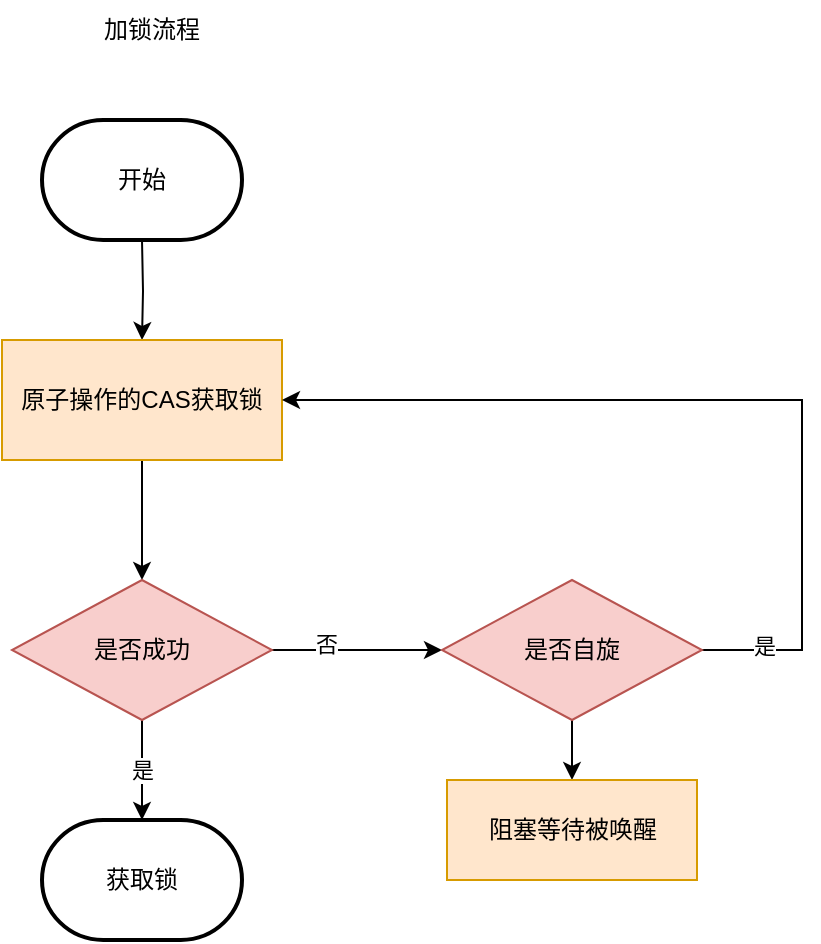 <mxfile version="17.2.1" type="device"><diagram id="VWLBAwKG16n9PcMwiPXL" name="第 1 页"><mxGraphModel dx="1106" dy="2021" grid="1" gridSize="10" guides="1" tooltips="1" connect="1" arrows="1" fold="1" page="1" pageScale="1" pageWidth="827" pageHeight="1169" math="0" shadow="0"><root><mxCell id="0"/><mxCell id="1" parent="0"/><mxCell id="NecsAqnRQ0avDucdS0bz-1" value="" style="edgeStyle=orthogonalEdgeStyle;rounded=0;orthogonalLoop=1;jettySize=auto;html=1;" parent="1" target="NecsAqnRQ0avDucdS0bz-3" edge="1"><mxGeometry relative="1" as="geometry"><mxPoint x="110" y="-90" as="sourcePoint"/></mxGeometry></mxCell><mxCell id="NecsAqnRQ0avDucdS0bz-2" value="" style="edgeStyle=orthogonalEdgeStyle;rounded=0;orthogonalLoop=1;jettySize=auto;html=1;" parent="1" source="NecsAqnRQ0avDucdS0bz-3" target="NecsAqnRQ0avDucdS0bz-7" edge="1"><mxGeometry relative="1" as="geometry"/></mxCell><mxCell id="NecsAqnRQ0avDucdS0bz-3" value="原子操作的CAS获取锁" style="whiteSpace=wrap;html=1;fillColor=#ffe6cc;strokeColor=#d79b00;rounded=0;" parent="1" vertex="1"><mxGeometry x="40" y="-40" width="140" height="60" as="geometry"/></mxCell><mxCell id="NecsAqnRQ0avDucdS0bz-4" value="是" style="edgeStyle=orthogonalEdgeStyle;rounded=0;orthogonalLoop=1;jettySize=auto;html=1;" parent="1" source="NecsAqnRQ0avDucdS0bz-7" target="NecsAqnRQ0avDucdS0bz-8" edge="1"><mxGeometry relative="1" as="geometry"/></mxCell><mxCell id="NecsAqnRQ0avDucdS0bz-5" value="" style="edgeStyle=orthogonalEdgeStyle;rounded=0;orthogonalLoop=1;jettySize=auto;html=1;" parent="1" source="NecsAqnRQ0avDucdS0bz-7" edge="1"><mxGeometry relative="1" as="geometry"><mxPoint x="260" y="115" as="targetPoint"/></mxGeometry></mxCell><mxCell id="NecsAqnRQ0avDucdS0bz-6" value="否" style="edgeLabel;html=1;align=center;verticalAlign=middle;resizable=0;points=[];" parent="NecsAqnRQ0avDucdS0bz-5" vertex="1" connectable="0"><mxGeometry x="-0.365" y="3" relative="1" as="geometry"><mxPoint as="offset"/></mxGeometry></mxCell><mxCell id="NecsAqnRQ0avDucdS0bz-7" value="是否成功" style="rhombus;whiteSpace=wrap;html=1;fillColor=#f8cecc;strokeColor=#b85450;rounded=0;" parent="1" vertex="1"><mxGeometry x="45" y="80" width="130" height="70" as="geometry"/></mxCell><mxCell id="NecsAqnRQ0avDucdS0bz-8" value="获取锁" style="strokeWidth=2;html=1;shape=mxgraph.flowchart.terminator;whiteSpace=wrap;" parent="1" vertex="1"><mxGeometry x="60" y="200" width="100" height="60" as="geometry"/></mxCell><mxCell id="NecsAqnRQ0avDucdS0bz-9" style="edgeStyle=orthogonalEdgeStyle;rounded=0;orthogonalLoop=1;jettySize=auto;html=1;entryX=1;entryY=0.5;entryDx=0;entryDy=0;" parent="1" source="NecsAqnRQ0avDucdS0bz-12" target="NecsAqnRQ0avDucdS0bz-3" edge="1"><mxGeometry relative="1" as="geometry"><Array as="points"><mxPoint x="440" y="115"/><mxPoint x="440" y="-10"/></Array></mxGeometry></mxCell><mxCell id="NecsAqnRQ0avDucdS0bz-10" value="是" style="edgeLabel;html=1;align=center;verticalAlign=middle;resizable=0;points=[];" parent="NecsAqnRQ0avDucdS0bz-9" vertex="1" connectable="0"><mxGeometry x="-0.859" y="2" relative="1" as="geometry"><mxPoint as="offset"/></mxGeometry></mxCell><mxCell id="NecsAqnRQ0avDucdS0bz-11" value="" style="edgeStyle=orthogonalEdgeStyle;rounded=0;orthogonalLoop=1;jettySize=auto;html=1;" parent="1" source="NecsAqnRQ0avDucdS0bz-12" target="NecsAqnRQ0avDucdS0bz-13" edge="1"><mxGeometry relative="1" as="geometry"/></mxCell><mxCell id="NecsAqnRQ0avDucdS0bz-12" value="是否自旋" style="rhombus;whiteSpace=wrap;html=1;fillColor=#f8cecc;strokeColor=#b85450;rounded=0;" parent="1" vertex="1"><mxGeometry x="260" y="80" width="130" height="70" as="geometry"/></mxCell><mxCell id="NecsAqnRQ0avDucdS0bz-13" value="阻塞等待被唤醒" style="whiteSpace=wrap;html=1;fillColor=#ffe6cc;strokeColor=#d79b00;rounded=0;" parent="1" vertex="1"><mxGeometry x="262.5" y="180" width="125" height="50" as="geometry"/></mxCell><mxCell id="NecsAqnRQ0avDucdS0bz-14" value="开始" style="strokeWidth=2;html=1;shape=mxgraph.flowchart.terminator;whiteSpace=wrap;" parent="1" vertex="1"><mxGeometry x="60" y="-150" width="100" height="60" as="geometry"/></mxCell><mxCell id="NecsAqnRQ0avDucdS0bz-15" value="加锁流程" style="text;html=1;strokeColor=none;fillColor=none;align=center;verticalAlign=middle;whiteSpace=wrap;rounded=0;" parent="1" vertex="1"><mxGeometry x="60" y="-210" width="110" height="30" as="geometry"/></mxCell></root></mxGraphModel></diagram></mxfile>